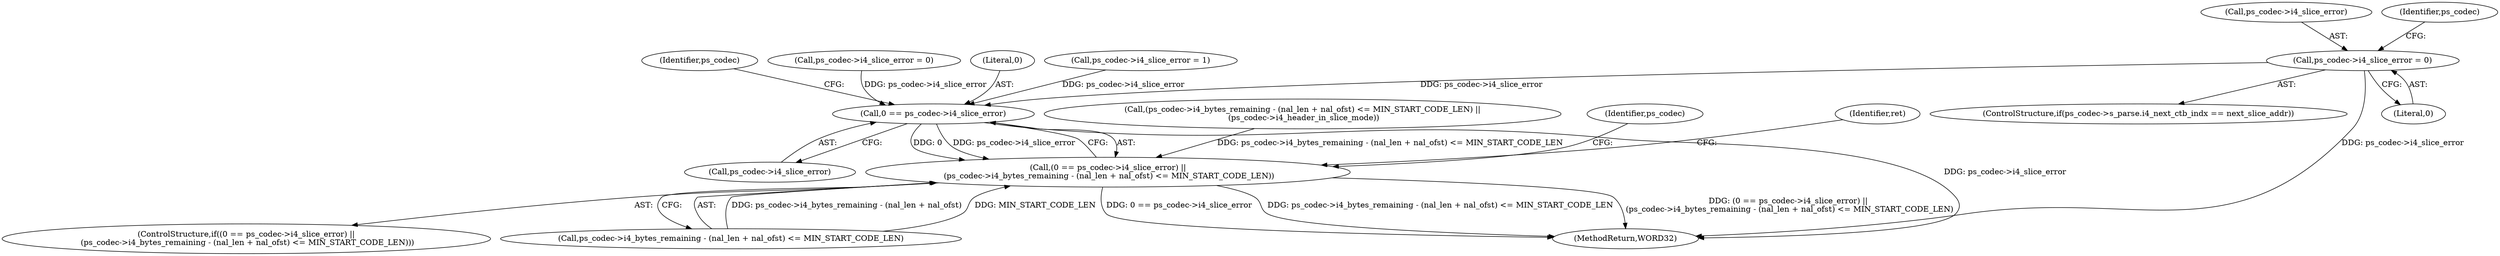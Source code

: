 digraph "0_Android_a33f6725d7e9f92330f995ce2dcf4faa33f6433f@pointer" {
"1000841" [label="(Call,ps_codec->i4_slice_error = 0)"];
"1001125" [label="(Call,0 == ps_codec->i4_slice_error)"];
"1001124" [label="(Call,(0 == ps_codec->i4_slice_error) ||\n (ps_codec->i4_bytes_remaining - (nal_len + nal_ofst) <= MIN_START_CODE_LEN))"];
"1001133" [label="(Identifier,ps_codec)"];
"1000841" [label="(Call,ps_codec->i4_slice_error = 0)"];
"1000845" [label="(Literal,0)"];
"1000833" [label="(ControlStructure,if(ps_codec->s_parse.i4_next_ctb_indx == next_slice_addr))"];
"1001906" [label="(MethodReturn,WORD32)"];
"1001127" [label="(Call,ps_codec->i4_slice_error)"];
"1000842" [label="(Call,ps_codec->i4_slice_error)"];
"1000848" [label="(Identifier,ps_codec)"];
"1000763" [label="(Call,ps_codec->i4_slice_error = 0)"];
"1000996" [label="(Call,(ps_codec->i4_bytes_remaining - (nal_len + nal_ofst) <= MIN_START_CODE_LEN) ||\n (ps_codec->i4_header_in_slice_mode))"];
"1001125" [label="(Call,0 == ps_codec->i4_slice_error)"];
"1001156" [label="(Identifier,ret)"];
"1001126" [label="(Literal,0)"];
"1001130" [label="(Call,ps_codec->i4_bytes_remaining - (nal_len + nal_ofst) <= MIN_START_CODE_LEN)"];
"1001124" [label="(Call,(0 == ps_codec->i4_slice_error) ||\n (ps_codec->i4_bytes_remaining - (nal_len + nal_ofst) <= MIN_START_CODE_LEN))"];
"1001067" [label="(Call,ps_codec->i4_slice_error = 1)"];
"1001123" [label="(ControlStructure,if((0 == ps_codec->i4_slice_error) ||\n (ps_codec->i4_bytes_remaining - (nal_len + nal_ofst) <= MIN_START_CODE_LEN)))"];
"1001142" [label="(Identifier,ps_codec)"];
"1000841" -> "1000833"  [label="AST: "];
"1000841" -> "1000845"  [label="CFG: "];
"1000842" -> "1000841"  [label="AST: "];
"1000845" -> "1000841"  [label="AST: "];
"1000848" -> "1000841"  [label="CFG: "];
"1000841" -> "1001906"  [label="DDG: ps_codec->i4_slice_error"];
"1000841" -> "1001125"  [label="DDG: ps_codec->i4_slice_error"];
"1001125" -> "1001124"  [label="AST: "];
"1001125" -> "1001127"  [label="CFG: "];
"1001126" -> "1001125"  [label="AST: "];
"1001127" -> "1001125"  [label="AST: "];
"1001133" -> "1001125"  [label="CFG: "];
"1001124" -> "1001125"  [label="CFG: "];
"1001125" -> "1001906"  [label="DDG: ps_codec->i4_slice_error"];
"1001125" -> "1001124"  [label="DDG: 0"];
"1001125" -> "1001124"  [label="DDG: ps_codec->i4_slice_error"];
"1001067" -> "1001125"  [label="DDG: ps_codec->i4_slice_error"];
"1000763" -> "1001125"  [label="DDG: ps_codec->i4_slice_error"];
"1001124" -> "1001123"  [label="AST: "];
"1001124" -> "1001130"  [label="CFG: "];
"1001130" -> "1001124"  [label="AST: "];
"1001142" -> "1001124"  [label="CFG: "];
"1001156" -> "1001124"  [label="CFG: "];
"1001124" -> "1001906"  [label="DDG: ps_codec->i4_bytes_remaining - (nal_len + nal_ofst) <= MIN_START_CODE_LEN"];
"1001124" -> "1001906"  [label="DDG: (0 == ps_codec->i4_slice_error) ||\n (ps_codec->i4_bytes_remaining - (nal_len + nal_ofst) <= MIN_START_CODE_LEN)"];
"1001124" -> "1001906"  [label="DDG: 0 == ps_codec->i4_slice_error"];
"1000996" -> "1001124"  [label="DDG: ps_codec->i4_bytes_remaining - (nal_len + nal_ofst) <= MIN_START_CODE_LEN"];
"1001130" -> "1001124"  [label="DDG: ps_codec->i4_bytes_remaining - (nal_len + nal_ofst)"];
"1001130" -> "1001124"  [label="DDG: MIN_START_CODE_LEN"];
}
